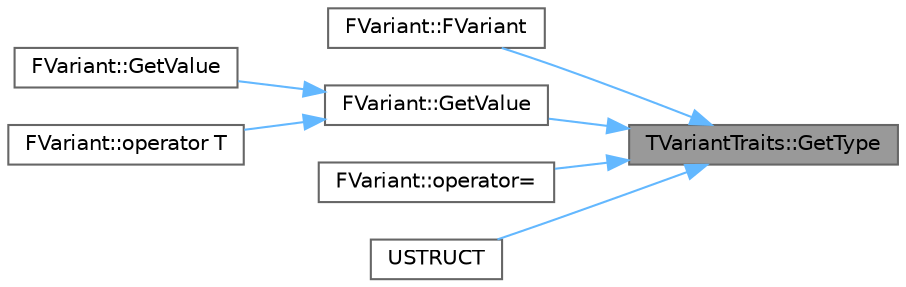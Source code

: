 digraph "TVariantTraits::GetType"
{
 // INTERACTIVE_SVG=YES
 // LATEX_PDF_SIZE
  bgcolor="transparent";
  edge [fontname=Helvetica,fontsize=10,labelfontname=Helvetica,labelfontsize=10];
  node [fontname=Helvetica,fontsize=10,shape=box,height=0.2,width=0.4];
  rankdir="RL";
  Node1 [id="Node000001",label="TVariantTraits::GetType",height=0.2,width=0.4,color="gray40", fillcolor="grey60", style="filled", fontcolor="black",tooltip=" "];
  Node1 -> Node2 [id="edge1_Node000001_Node000002",dir="back",color="steelblue1",style="solid",tooltip=" "];
  Node2 [id="Node000002",label="FVariant::FVariant",height=0.2,width=0.4,color="grey40", fillcolor="white", style="filled",URL="$d5/d94/classFVariant.html#a0557322308c0359eb2d68b30d3639751",tooltip="Creates and initializes a new instance with the specified value."];
  Node1 -> Node3 [id="edge2_Node000001_Node000003",dir="back",color="steelblue1",style="solid",tooltip=" "];
  Node3 [id="Node000003",label="FVariant::GetValue",height=0.2,width=0.4,color="grey40", fillcolor="white", style="filled",URL="$d5/d94/classFVariant.html#afa72f7777366f558765b1f9decc99dab",tooltip="Gets the stored value."];
  Node3 -> Node4 [id="edge3_Node000003_Node000004",dir="back",color="steelblue1",style="solid",tooltip=" "];
  Node4 [id="Node000004",label="FVariant::GetValue",height=0.2,width=0.4,color="grey40", fillcolor="white", style="filled",URL="$d5/d94/classFVariant.html#ac30471208a0f76d12578f82638cc030e",tooltip="Gets the stored value for byte arrays."];
  Node3 -> Node5 [id="edge4_Node000003_Node000005",dir="back",color="steelblue1",style="solid",tooltip=" "];
  Node5 [id="Node000005",label="FVariant::operator T",height=0.2,width=0.4,color="grey40", fillcolor="white", style="filled",URL="$d5/d94/classFVariant.html#ae958e842d3591a9a9d82f9c400e5b4f0",tooltip="Implicit conversion operator."];
  Node1 -> Node6 [id="edge5_Node000001_Node000006",dir="back",color="steelblue1",style="solid",tooltip=" "];
  Node6 [id="Node000006",label="FVariant::operator=",height=0.2,width=0.4,color="grey40", fillcolor="white", style="filled",URL="$d5/d94/classFVariant.html#a024d3c99e72592fb58b7361ed8a11e8d",tooltip="Assignment operator."];
  Node1 -> Node7 [id="edge6_Node000001_Node000007",dir="back",color="steelblue1",style="solid",tooltip=" "];
  Node7 [id="Node000007",label="USTRUCT",height=0.2,width=0.4,color="grey40", fillcolor="white", style="filled",URL="$d7/dcf/TypedParameter_8h.html#a7bda9a2e9b51b00be08ccbb29811e3ce",tooltip="constrain the types allowed for TypedVariant simplify the blueprint customization and ui/ux"];
}
